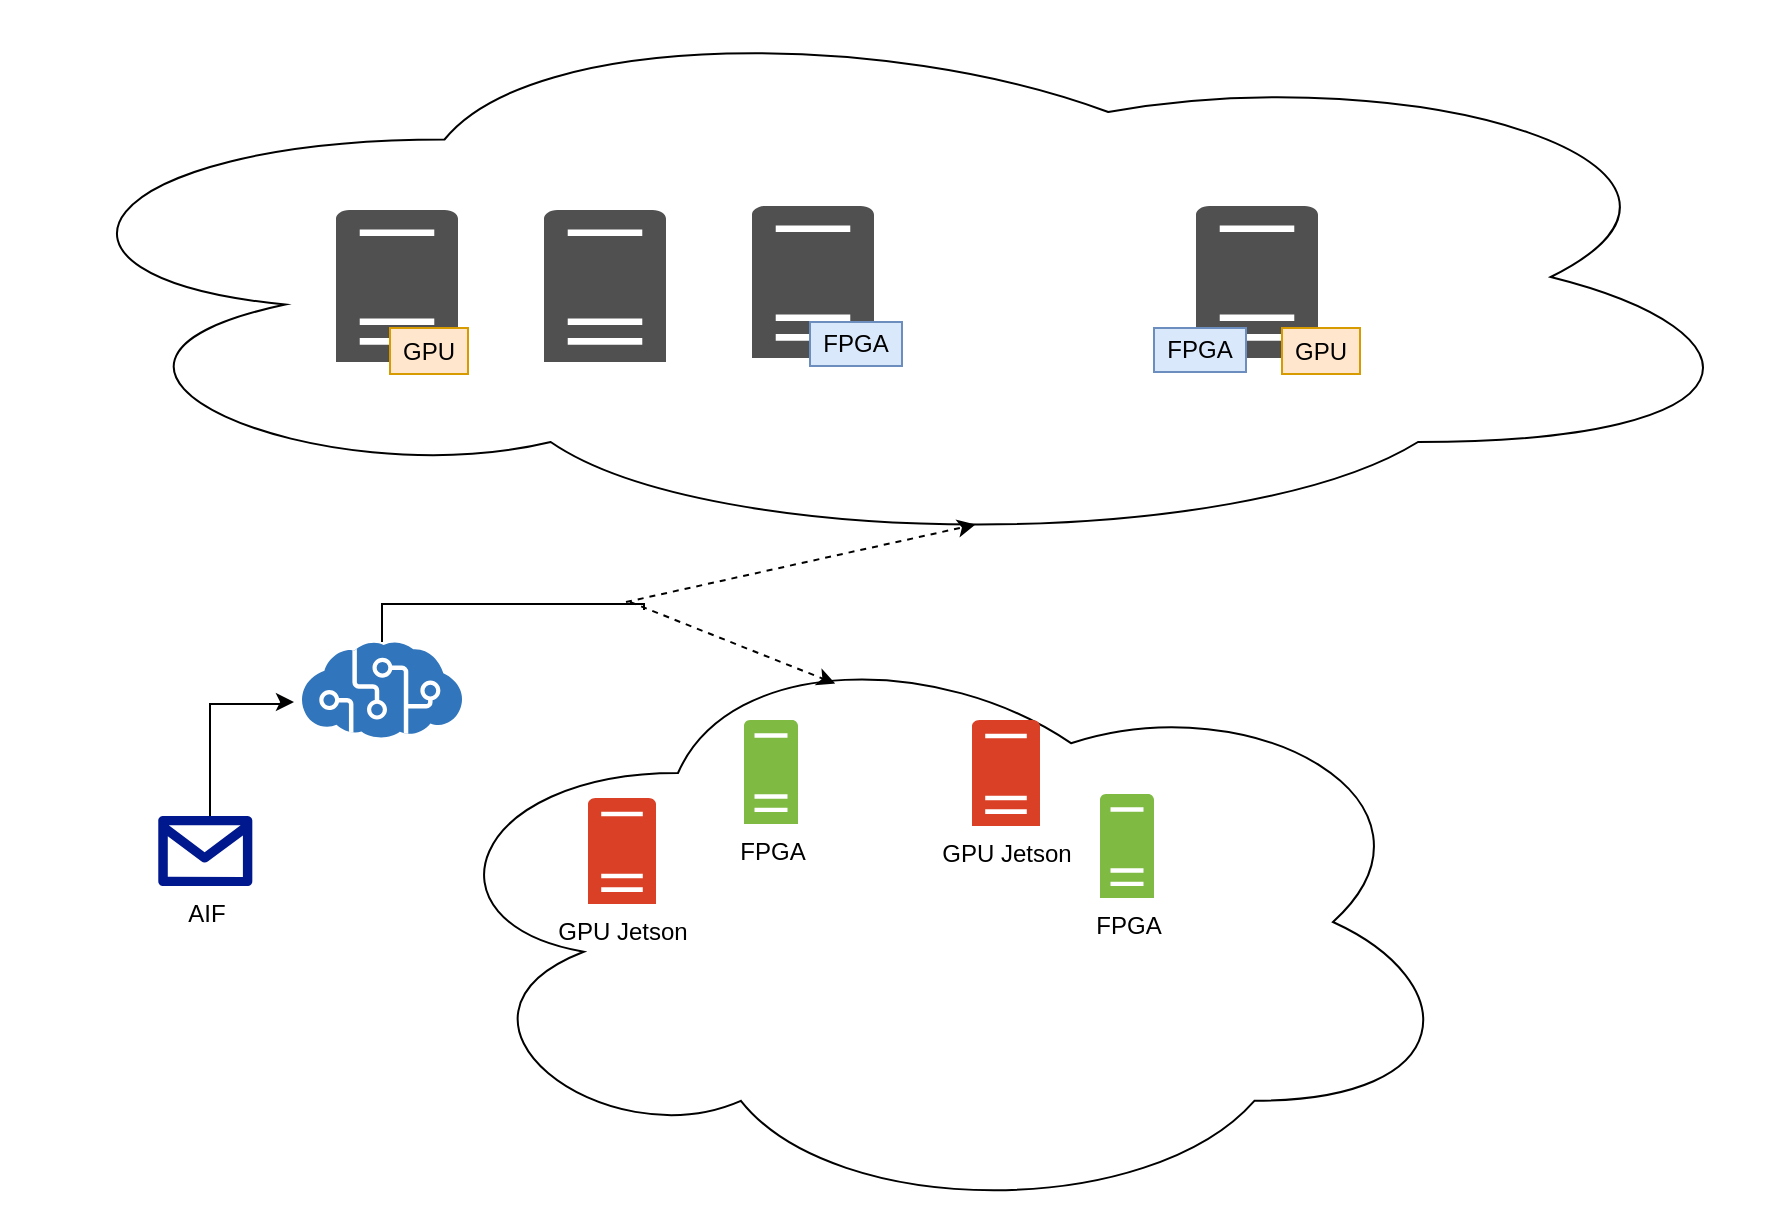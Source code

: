 <mxfile version="20.8.13" type="github">
  <diagram name="Page-1" id="YcGY-aNjsONrmCgvcuGW">
    <mxGraphModel dx="2284" dy="770" grid="0" gridSize="10" guides="1" tooltips="1" connect="1" arrows="1" fold="1" page="1" pageScale="1" pageWidth="850" pageHeight="1100" math="0" shadow="0">
      <root>
        <mxCell id="0" />
        <mxCell id="1" parent="0" />
        <mxCell id="rc2m5ZZBlgUbXkuzsj7U-31" value="" style="ellipse;shape=cloud;whiteSpace=wrap;html=1;" vertex="1" parent="1">
          <mxGeometry x="144" y="420" width="524" height="298" as="geometry" />
        </mxCell>
        <mxCell id="rc2m5ZZBlgUbXkuzsj7U-30" value="" style="ellipse;shape=cloud;whiteSpace=wrap;html=1;" vertex="1" parent="1">
          <mxGeometry x="-63" y="109" width="885" height="275" as="geometry" />
        </mxCell>
        <mxCell id="rc2m5ZZBlgUbXkuzsj7U-1" value="" style="sketch=0;pointerEvents=1;shadow=0;dashed=0;html=1;strokeColor=none;fillColor=#505050;labelPosition=center;verticalLabelPosition=bottom;verticalAlign=top;outlineConnect=0;align=center;shape=mxgraph.office.servers.server_generic;" vertex="1" parent="1">
          <mxGeometry x="104" y="213" width="61" height="76" as="geometry" />
        </mxCell>
        <mxCell id="rc2m5ZZBlgUbXkuzsj7U-9" value="" style="sketch=0;pointerEvents=1;shadow=0;dashed=0;html=1;strokeColor=none;fillColor=#505050;labelPosition=center;verticalLabelPosition=bottom;verticalAlign=top;outlineConnect=0;align=center;shape=mxgraph.office.servers.server_generic;" vertex="1" parent="1">
          <mxGeometry x="208" y="213" width="61" height="76" as="geometry" />
        </mxCell>
        <mxCell id="rc2m5ZZBlgUbXkuzsj7U-10" value="" style="sketch=0;pointerEvents=1;shadow=0;dashed=0;html=1;strokeColor=none;fillColor=#505050;labelPosition=center;verticalLabelPosition=bottom;verticalAlign=top;outlineConnect=0;align=center;shape=mxgraph.office.servers.server_generic;" vertex="1" parent="1">
          <mxGeometry x="312" y="211" width="61" height="76" as="geometry" />
        </mxCell>
        <mxCell id="rc2m5ZZBlgUbXkuzsj7U-11" value="" style="sketch=0;pointerEvents=1;shadow=0;dashed=0;html=1;strokeColor=none;fillColor=#505050;labelPosition=center;verticalLabelPosition=bottom;verticalAlign=top;outlineConnect=0;align=center;shape=mxgraph.office.servers.server_generic;" vertex="1" parent="1">
          <mxGeometry x="534" y="211" width="61" height="76" as="geometry" />
        </mxCell>
        <mxCell id="rc2m5ZZBlgUbXkuzsj7U-12" value="" style="shape=image;html=1;verticalAlign=top;verticalLabelPosition=bottom;labelBackgroundColor=#ffffff;imageAspect=0;aspect=fixed;image=https://cdn4.iconfinder.com/data/icons/essential-app-1/16/dot-more-menu-hide-128.png" vertex="1" parent="1">
          <mxGeometry x="431" y="231" width="45" height="45" as="geometry" />
        </mxCell>
        <mxCell id="rc2m5ZZBlgUbXkuzsj7U-13" value="GPU" style="rounded=0;whiteSpace=wrap;html=1;fillColor=#ffe6cc;strokeColor=#d79b00;" vertex="1" parent="1">
          <mxGeometry x="131" y="272" width="39" height="23" as="geometry" />
        </mxCell>
        <mxCell id="rc2m5ZZBlgUbXkuzsj7U-14" value="FPGA&lt;br&gt;" style="rounded=0;whiteSpace=wrap;html=1;fillColor=#dae8fc;strokeColor=#6c8ebf;" vertex="1" parent="1">
          <mxGeometry x="341" y="269" width="46" height="22" as="geometry" />
        </mxCell>
        <mxCell id="rc2m5ZZBlgUbXkuzsj7U-15" value="FPGA&lt;br&gt;" style="rounded=0;whiteSpace=wrap;html=1;fillColor=#dae8fc;strokeColor=#6c8ebf;" vertex="1" parent="1">
          <mxGeometry x="513" y="272" width="46" height="22" as="geometry" />
        </mxCell>
        <mxCell id="rc2m5ZZBlgUbXkuzsj7U-16" value="GPU" style="rounded=0;whiteSpace=wrap;html=1;fillColor=#ffe6cc;strokeColor=#d79b00;" vertex="1" parent="1">
          <mxGeometry x="577" y="272" width="39" height="23" as="geometry" />
        </mxCell>
        <mxCell id="rc2m5ZZBlgUbXkuzsj7U-32" style="edgeStyle=orthogonalEdgeStyle;rounded=0;orthogonalLoop=1;jettySize=auto;html=1;endArrow=none;endFill=0;" edge="1" parent="1" source="rc2m5ZZBlgUbXkuzsj7U-17">
          <mxGeometry relative="1" as="geometry">
            <mxPoint x="258" y="413" as="targetPoint" />
            <Array as="points">
              <mxPoint x="127" y="410" />
            </Array>
          </mxGeometry>
        </mxCell>
        <mxCell id="rc2m5ZZBlgUbXkuzsj7U-17" value="" style="sketch=0;aspect=fixed;html=1;points=[];align=center;image;fontSize=12;image=img/lib/mscae/Cognitive_Services.svg;" vertex="1" parent="1">
          <mxGeometry x="87" y="429" width="80" height="48" as="geometry" />
        </mxCell>
        <mxCell id="rc2m5ZZBlgUbXkuzsj7U-18" value="GPU Jetson&lt;br&gt;" style="sketch=0;pointerEvents=1;shadow=0;dashed=0;html=1;strokeColor=none;labelPosition=center;verticalLabelPosition=bottom;verticalAlign=top;outlineConnect=0;align=center;shape=mxgraph.office.servers.server_generic;fillColor=#DA4026;" vertex="1" parent="1">
          <mxGeometry x="230" y="507" width="34" height="53" as="geometry" />
        </mxCell>
        <mxCell id="rc2m5ZZBlgUbXkuzsj7U-21" value="FPGA" style="sketch=0;pointerEvents=1;shadow=0;dashed=0;html=1;strokeColor=none;labelPosition=center;verticalLabelPosition=bottom;verticalAlign=top;outlineConnect=0;align=center;shape=mxgraph.office.servers.server_generic;fillColor=#7FBA42;" vertex="1" parent="1">
          <mxGeometry x="486" y="505" width="27" height="52" as="geometry" />
        </mxCell>
        <mxCell id="rc2m5ZZBlgUbXkuzsj7U-23" value="GPU Jetson&lt;br&gt;" style="sketch=0;pointerEvents=1;shadow=0;dashed=0;html=1;strokeColor=none;labelPosition=center;verticalLabelPosition=bottom;verticalAlign=top;outlineConnect=0;align=center;shape=mxgraph.office.servers.server_generic;fillColor=#DA4026;" vertex="1" parent="1">
          <mxGeometry x="422" y="468" width="34" height="53" as="geometry" />
        </mxCell>
        <mxCell id="rc2m5ZZBlgUbXkuzsj7U-24" value="FPGA" style="sketch=0;pointerEvents=1;shadow=0;dashed=0;html=1;strokeColor=none;labelPosition=center;verticalLabelPosition=bottom;verticalAlign=top;outlineConnect=0;align=center;shape=mxgraph.office.servers.server_generic;fillColor=#7FBA42;" vertex="1" parent="1">
          <mxGeometry x="308" y="468" width="27" height="52" as="geometry" />
        </mxCell>
        <mxCell id="rc2m5ZZBlgUbXkuzsj7U-25" value="" style="shape=image;html=1;verticalAlign=top;verticalLabelPosition=bottom;labelBackgroundColor=#ffffff;imageAspect=0;aspect=fixed;image=https://cdn4.iconfinder.com/data/icons/essential-app-1/16/dot-more-menu-hide-128.png" vertex="1" parent="1">
          <mxGeometry x="356" y="550" width="45" height="45" as="geometry" />
        </mxCell>
        <mxCell id="rc2m5ZZBlgUbXkuzsj7U-28" style="edgeStyle=orthogonalEdgeStyle;rounded=0;orthogonalLoop=1;jettySize=auto;html=1;entryX=-0.05;entryY=0.625;entryDx=0;entryDy=0;entryPerimeter=0;" edge="1" parent="1" source="rc2m5ZZBlgUbXkuzsj7U-27" target="rc2m5ZZBlgUbXkuzsj7U-17">
          <mxGeometry relative="1" as="geometry">
            <mxPoint x="56" y="463" as="targetPoint" />
            <Array as="points">
              <mxPoint x="41" y="460" />
              <mxPoint x="77" y="460" />
            </Array>
          </mxGeometry>
        </mxCell>
        <mxCell id="rc2m5ZZBlgUbXkuzsj7U-27" value="AIF&lt;br&gt;" style="sketch=0;aspect=fixed;pointerEvents=1;shadow=0;dashed=0;html=1;strokeColor=none;labelPosition=center;verticalLabelPosition=bottom;verticalAlign=top;align=center;fillColor=#00188D;shape=mxgraph.azure.message2;" vertex="1" parent="1">
          <mxGeometry x="15.0" y="516" width="47.3" height="35" as="geometry" />
        </mxCell>
        <mxCell id="rc2m5ZZBlgUbXkuzsj7U-33" value="" style="edgeStyle=none;orthogonalLoop=1;jettySize=auto;html=1;rounded=0;entryX=0.55;entryY=0.95;entryDx=0;entryDy=0;entryPerimeter=0;dashed=1;" edge="1" parent="1" target="rc2m5ZZBlgUbXkuzsj7U-30">
          <mxGeometry width="100" relative="1" as="geometry">
            <mxPoint x="249" y="409" as="sourcePoint" />
            <mxPoint x="349" y="409" as="targetPoint" />
            <Array as="points" />
          </mxGeometry>
        </mxCell>
        <mxCell id="rc2m5ZZBlgUbXkuzsj7U-34" value="" style="edgeStyle=none;orthogonalLoop=1;jettySize=auto;html=1;rounded=0;dashed=1;entryX=0.4;entryY=0.1;entryDx=0;entryDy=0;entryPerimeter=0;" edge="1" parent="1" target="rc2m5ZZBlgUbXkuzsj7U-31">
          <mxGeometry width="100" relative="1" as="geometry">
            <mxPoint x="251" y="409" as="sourcePoint" />
            <mxPoint x="433.75" y="380.25" as="targetPoint" />
            <Array as="points" />
          </mxGeometry>
        </mxCell>
      </root>
    </mxGraphModel>
  </diagram>
</mxfile>

